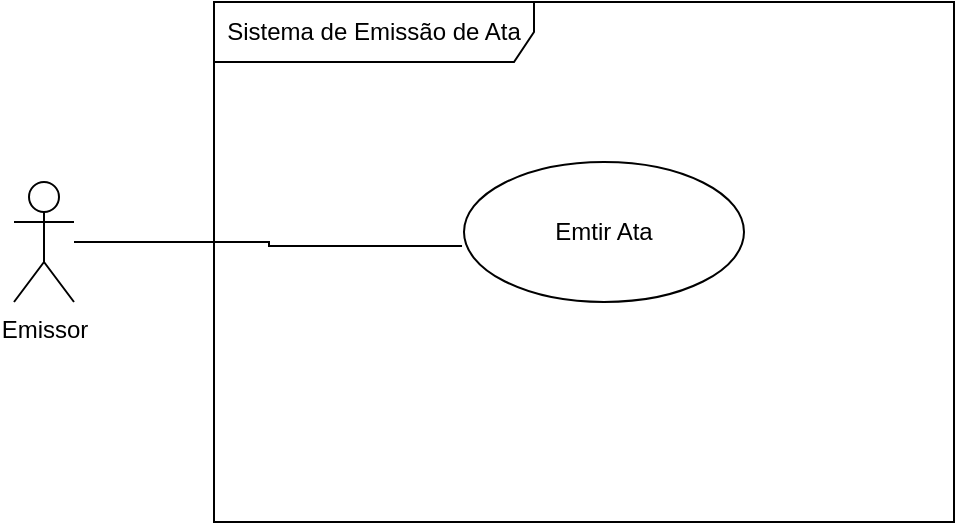 <mxfile version="23.1.2" type="device">
  <diagram name="Page-1" id="3dqt7KXvx-aSKXih2GIy">
    <mxGraphModel dx="880" dy="468" grid="1" gridSize="10" guides="1" tooltips="1" connect="1" arrows="1" fold="1" page="1" pageScale="1" pageWidth="850" pageHeight="1100" math="0" shadow="0">
      <root>
        <mxCell id="0" />
        <mxCell id="1" parent="0" />
        <mxCell id="sqPBYtyfBx3uXmts66P_-1" value="Emtir Ata" style="ellipse;whiteSpace=wrap;html=1;" vertex="1" parent="1">
          <mxGeometry x="425" y="130" width="140" height="70" as="geometry" />
        </mxCell>
        <mxCell id="sqPBYtyfBx3uXmts66P_-2" value="Emissor" style="shape=umlActor;verticalLabelPosition=bottom;verticalAlign=top;html=1;" vertex="1" parent="1">
          <mxGeometry x="200" y="140" width="30" height="60" as="geometry" />
        </mxCell>
        <mxCell id="sqPBYtyfBx3uXmts66P_-3" value="Sistema de Emissão de Ata" style="shape=umlFrame;whiteSpace=wrap;html=1;pointerEvents=0;recursiveResize=0;container=1;collapsible=0;width=160;" vertex="1" parent="1">
          <mxGeometry x="300" y="50" width="370" height="260" as="geometry" />
        </mxCell>
        <mxCell id="sqPBYtyfBx3uXmts66P_-4" style="edgeStyle=orthogonalEdgeStyle;rounded=0;orthogonalLoop=1;jettySize=auto;html=1;entryX=-0.007;entryY=0.6;entryDx=0;entryDy=0;entryPerimeter=0;endArrow=none;endFill=0;" edge="1" parent="1" source="sqPBYtyfBx3uXmts66P_-2" target="sqPBYtyfBx3uXmts66P_-1">
          <mxGeometry relative="1" as="geometry" />
        </mxCell>
      </root>
    </mxGraphModel>
  </diagram>
</mxfile>
